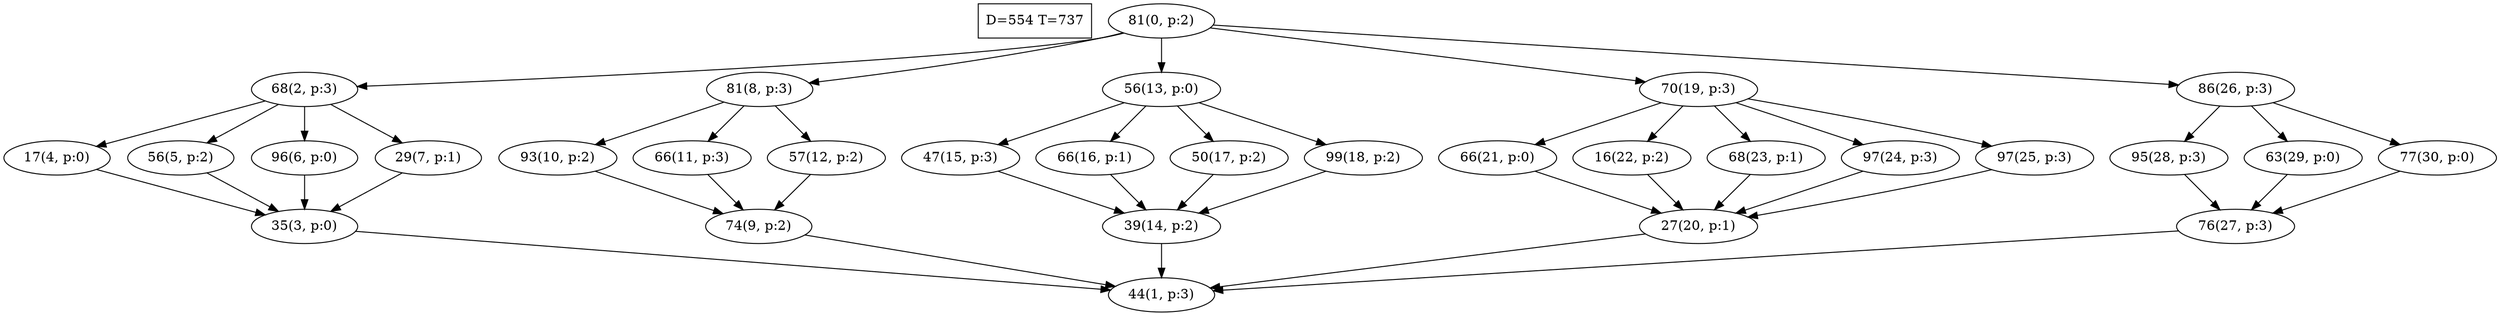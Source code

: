 digraph Task {
i [shape=box, label="D=554 T=737"]; 
0 [label="81(0, p:2)"];
1 [label="44(1, p:3)"];
2 [label="68(2, p:3)"];
3 [label="35(3, p:0)"];
4 [label="17(4, p:0)"];
5 [label="56(5, p:2)"];
6 [label="96(6, p:0)"];
7 [label="29(7, p:1)"];
8 [label="81(8, p:3)"];
9 [label="74(9, p:2)"];
10 [label="93(10, p:2)"];
11 [label="66(11, p:3)"];
12 [label="57(12, p:2)"];
13 [label="56(13, p:0)"];
14 [label="39(14, p:2)"];
15 [label="47(15, p:3)"];
16 [label="66(16, p:1)"];
17 [label="50(17, p:2)"];
18 [label="99(18, p:2)"];
19 [label="70(19, p:3)"];
20 [label="27(20, p:1)"];
21 [label="66(21, p:0)"];
22 [label="16(22, p:2)"];
23 [label="68(23, p:1)"];
24 [label="97(24, p:3)"];
25 [label="97(25, p:3)"];
26 [label="86(26, p:3)"];
27 [label="76(27, p:3)"];
28 [label="95(28, p:3)"];
29 [label="63(29, p:0)"];
30 [label="77(30, p:0)"];
0 -> 2;
0 -> 8;
0 -> 13;
0 -> 19;
0 -> 26;
2 -> 4;
2 -> 5;
2 -> 6;
2 -> 7;
3 -> 1;
4 -> 3;
5 -> 3;
6 -> 3;
7 -> 3;
8 -> 10;
8 -> 11;
8 -> 12;
9 -> 1;
10 -> 9;
11 -> 9;
12 -> 9;
13 -> 15;
13 -> 16;
13 -> 17;
13 -> 18;
14 -> 1;
15 -> 14;
16 -> 14;
17 -> 14;
18 -> 14;
19 -> 21;
19 -> 22;
19 -> 23;
19 -> 24;
19 -> 25;
20 -> 1;
21 -> 20;
22 -> 20;
23 -> 20;
24 -> 20;
25 -> 20;
26 -> 28;
26 -> 29;
26 -> 30;
27 -> 1;
28 -> 27;
29 -> 27;
30 -> 27;
}